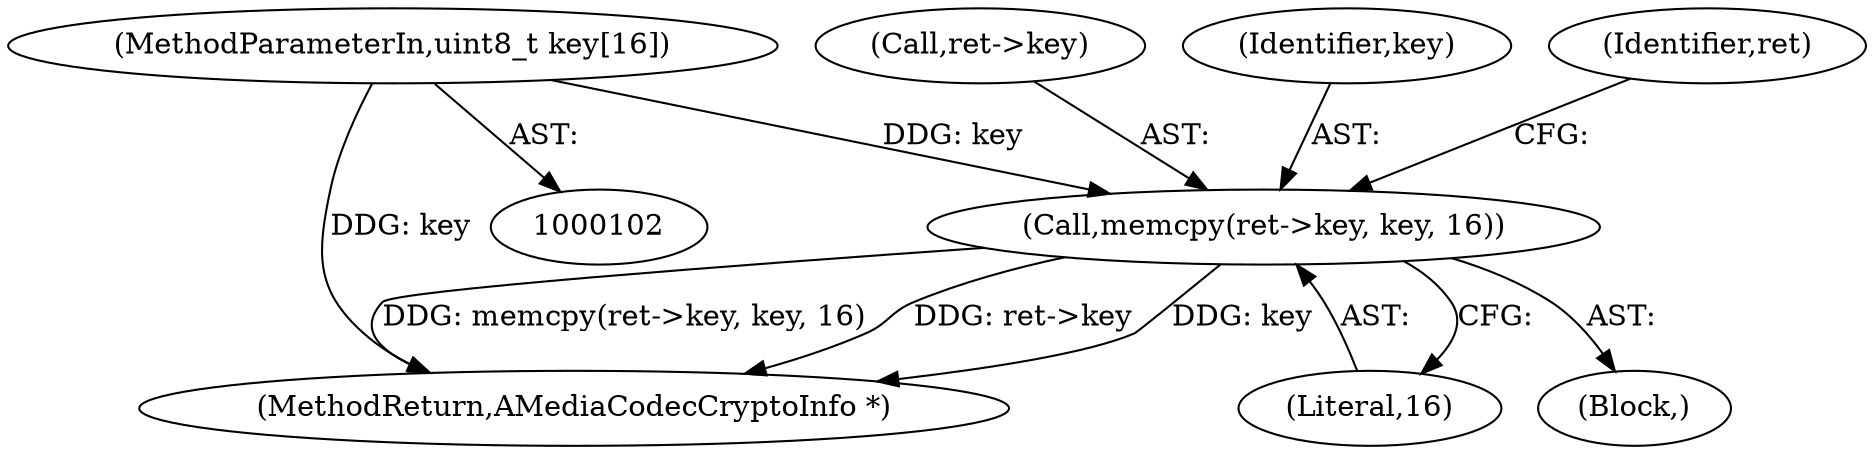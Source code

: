 digraph "0_Android_2b4667baa5a2badbdfec1794156ee17d4afef37c@API" {
"1000143" [label="(Call,memcpy(ret->key, key, 16))"];
"1000104" [label="(MethodParameterIn,uint8_t key[16])"];
"1000148" [label="(Literal,16)"];
"1000144" [label="(Call,ret->key)"];
"1000104" [label="(MethodParameterIn,uint8_t key[16])"];
"1000147" [label="(Identifier,key)"];
"1000212" [label="(MethodReturn,AMediaCodecCryptoInfo *)"];
"1000143" [label="(Call,memcpy(ret->key, key, 16))"];
"1000151" [label="(Identifier,ret)"];
"1000109" [label="(Block,)"];
"1000143" -> "1000109"  [label="AST: "];
"1000143" -> "1000148"  [label="CFG: "];
"1000144" -> "1000143"  [label="AST: "];
"1000147" -> "1000143"  [label="AST: "];
"1000148" -> "1000143"  [label="AST: "];
"1000151" -> "1000143"  [label="CFG: "];
"1000143" -> "1000212"  [label="DDG: memcpy(ret->key, key, 16)"];
"1000143" -> "1000212"  [label="DDG: ret->key"];
"1000143" -> "1000212"  [label="DDG: key"];
"1000104" -> "1000143"  [label="DDG: key"];
"1000104" -> "1000102"  [label="AST: "];
"1000104" -> "1000212"  [label="DDG: key"];
}
